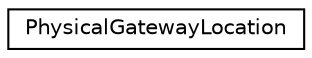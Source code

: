 digraph "Graphical Class Hierarchy"
{
 // LATEX_PDF_SIZE
  edge [fontname="Helvetica",fontsize="10",labelfontname="Helvetica",labelfontsize="10"];
  node [fontname="Helvetica",fontsize="10",shape=record];
  rankdir="LR";
  Node0 [label="PhysicalGatewayLocation",height=0.2,width=0.4,color="black", fillcolor="white", style="filled",URL="$structPhysicalGatewayLocation.html",tooltip=" "];
}
